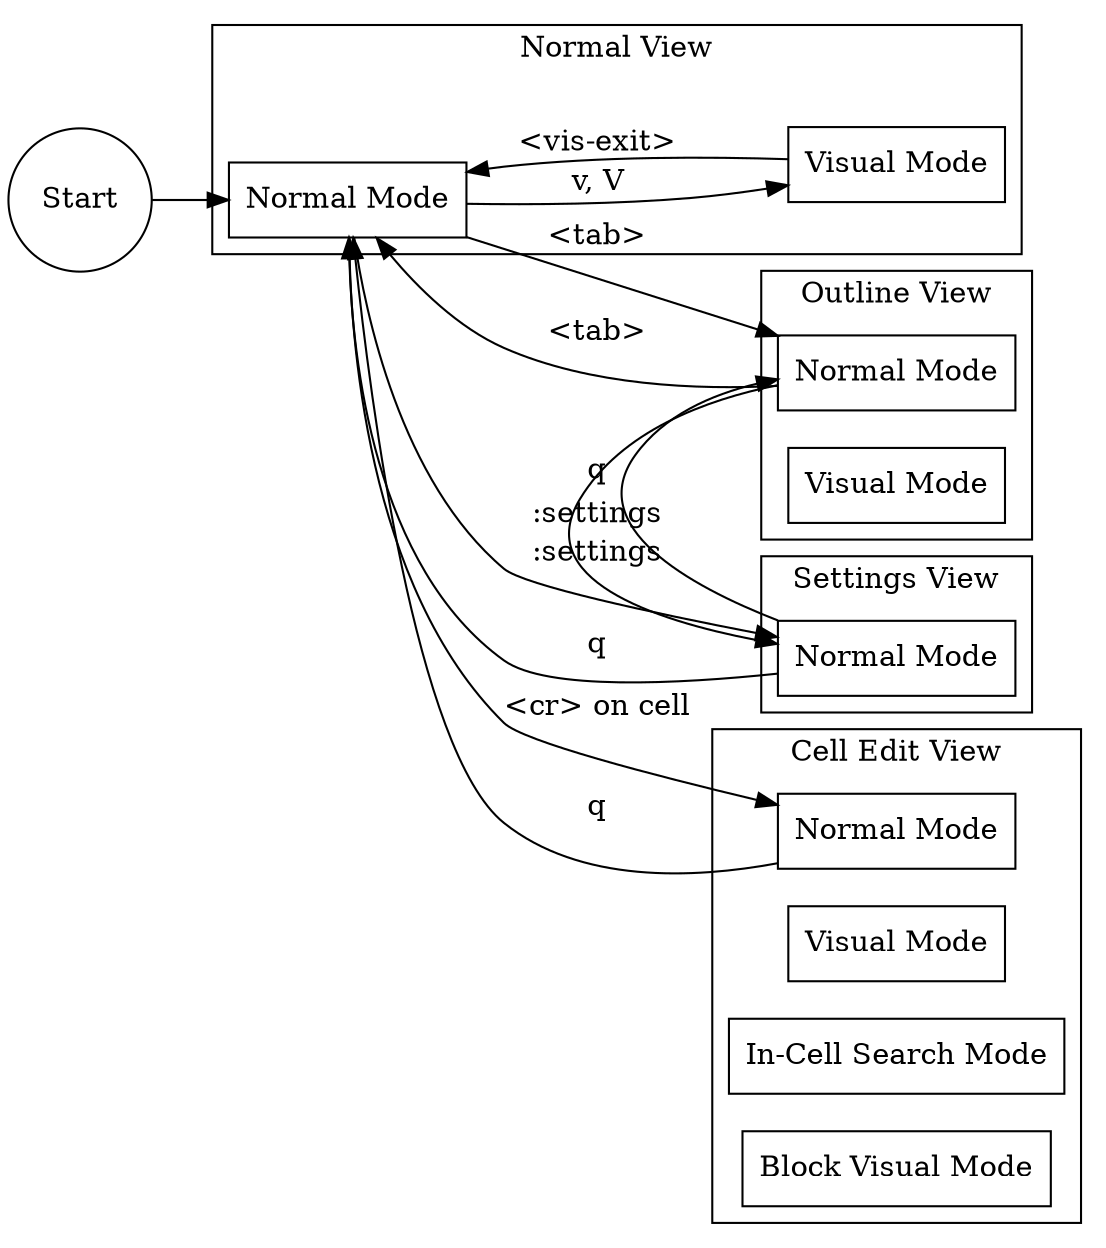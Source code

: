 digraph G {
    rankdir=LR;
    node [shape=box];
    edge [arrowhead=normal];

    Start [shape=circle]
    Start -> A

    subgraph cluster_NormalView {
        label="Normal View"
        A [label="Normal Mode"]
        B [label="Visual Mode"]
    }

    A -> B [label="v, V"]
    B -> A [label="<vis-exit>"]

    subgraph cluster_OutlineView {
        label="Outline View"
        C [label="Normal Mode"]
        D [label="Visual Mode"]
    }

    A -> C [label="<tab>"]
    C -> A [label="<tab>"]

    subgraph cluster_SettingsView {
        label="Settings View"
        E [label="Normal Mode"]
    }

    A -> E [label=":settings"]
    E -> A [label="q"]
    C -> E [label=":settings"]
    E -> C [label="q"]

    subgraph cluster_CellEditView {
        label="Cell Edit View"
        F [label="Normal Mode"]
        G [label="Visual Mode"]
        H [label="In-Cell Search Mode"]
        I [label="Block Visual Mode"]
    }

    A -> F [label="<cr> on cell"]
    F -> A [label="q"]
}
